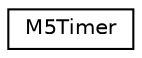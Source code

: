 digraph "Graphical Class Hierarchy"
{
 // LATEX_PDF_SIZE
  edge [fontname="Helvetica",fontsize="10",labelfontname="Helvetica",labelfontsize="10"];
  node [fontname="Helvetica",fontsize="10",shape=record];
  rankdir="LR";
  Node0 [label="M5Timer",height=0.2,width=0.4,color="black", fillcolor="white", style="filled",URL="$classM5Timer.html",tooltip=" "];
}
